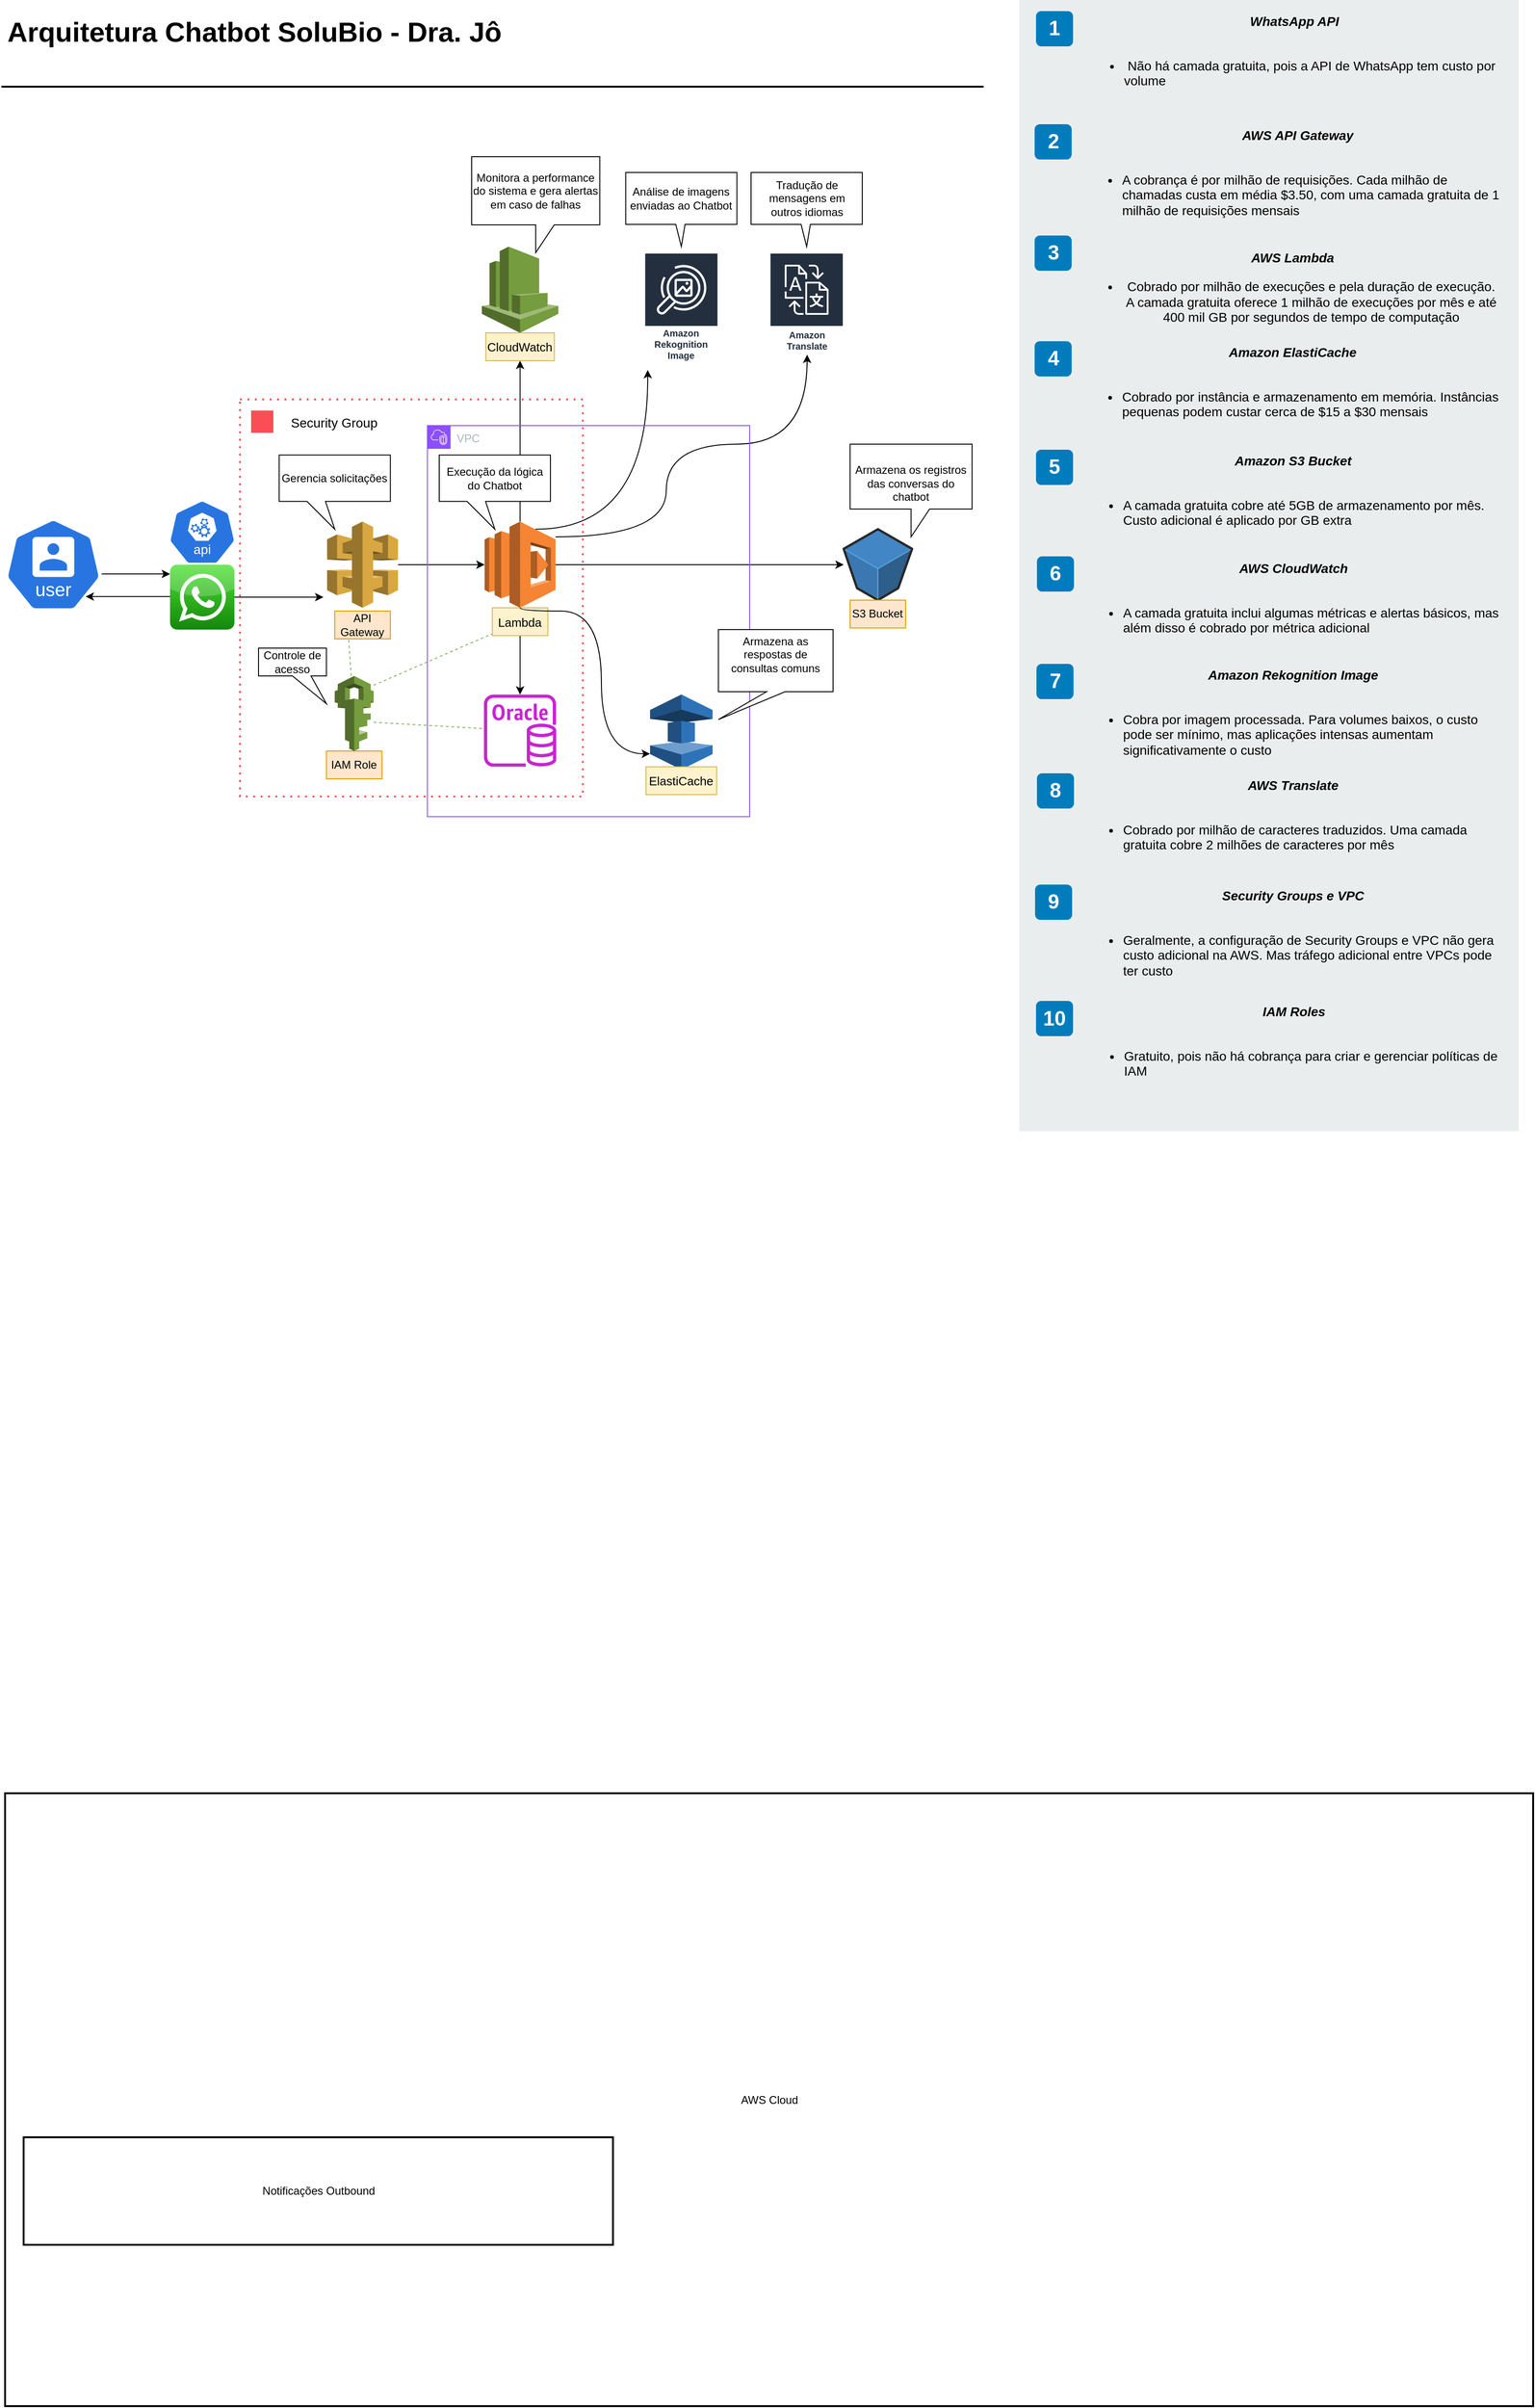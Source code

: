 <mxfile version="24.8.4">
  <diagram id="Ht1M8jgEwFfnCIfOTk4-" name="Page-1">
    <mxGraphModel dx="1953" dy="1013" grid="1" gridSize="10" guides="1" tooltips="1" connect="1" arrows="1" fold="1" page="1" pageScale="1" pageWidth="1169" pageHeight="827" math="0" shadow="0">
      <root>
        <mxCell id="0" />
        <mxCell id="1" parent="0" />
        <mxCell id="-QjtrjUzRDEMRZ5MF8oH-47" value="Arquitetura Chatbot SoluBio - Dra. Jô&lt;div&gt;&lt;br&gt;&lt;/div&gt;" style="text;html=1;resizable=0;points=[];autosize=1;align=left;verticalAlign=top;spacingTop=-4;fontSize=30;fontStyle=1" parent="1" vertex="1">
          <mxGeometry x="56.5" y="64.5" width="520" height="80" as="geometry" />
        </mxCell>
        <mxCell id="SCVMTBWpLvtzJIhz15lM-1" value="" style="line;strokeWidth=2;html=1;fontSize=14;" parent="1" vertex="1">
          <mxGeometry x="52.5" y="139.5" width="1060" height="10" as="geometry" />
        </mxCell>
        <mxCell id="KcYLGZ2GjR2jxuOkW4ey-61" value="AWS Cloud" style="whiteSpace=wrap;strokeWidth=2;" parent="1" vertex="1">
          <mxGeometry x="56.5" y="1985" width="1649" height="661" as="geometry" />
        </mxCell>
        <mxCell id="KcYLGZ2GjR2jxuOkW4ey-62" value="Notificações Outbound" style="whiteSpace=wrap;strokeWidth=2;" parent="1" vertex="1">
          <mxGeometry x="76.5" y="2356" width="636" height="116" as="geometry" />
        </mxCell>
        <mxCell id="KcYLGZ2GjR2jxuOkW4ey-163" value="" style="edgeStyle=orthogonalEdgeStyle;rounded=0;orthogonalLoop=1;jettySize=auto;html=1;" parent="1" source="KcYLGZ2GjR2jxuOkW4ey-156" target="KcYLGZ2GjR2jxuOkW4ey-159" edge="1">
          <mxGeometry relative="1" as="geometry">
            <Array as="points">
              <mxPoint x="204" y="670" />
              <mxPoint x="204" y="670" />
            </Array>
          </mxGeometry>
        </mxCell>
        <mxCell id="KcYLGZ2GjR2jxuOkW4ey-156" value="" style="aspect=fixed;sketch=0;html=1;dashed=0;whitespace=wrap;verticalLabelPosition=bottom;verticalAlign=top;fillColor=#2875E2;strokeColor=#ffffff;points=[[0.005,0.63,0],[0.1,0.2,0],[0.9,0.2,0],[0.5,0,0],[0.995,0.63,0],[0.72,0.99,0],[0.5,1,0],[0.28,0.99,0]];shape=mxgraph.kubernetes.icon2;kubernetesLabel=1;prIcon=user" parent="1" vertex="1">
          <mxGeometry x="56.5" y="610" width="104.17" height="100" as="geometry" />
        </mxCell>
        <mxCell id="KcYLGZ2GjR2jxuOkW4ey-157" value="" style="aspect=fixed;sketch=0;html=1;dashed=0;whitespace=wrap;verticalLabelPosition=bottom;verticalAlign=top;fillColor=#2875E2;strokeColor=#ffffff;points=[[0.005,0.63,0],[0.1,0.2,0],[0.9,0.2,0],[0.5,0,0],[0.995,0.63,0],[0.72,0.99,0],[0.5,1,0],[0.28,0.99,0]];shape=mxgraph.kubernetes.icon2;kubernetesLabel=1;prIcon=api" parent="1" vertex="1">
          <mxGeometry x="232.8" y="590" width="72.92" height="70" as="geometry" />
        </mxCell>
        <mxCell id="KcYLGZ2GjR2jxuOkW4ey-177" value="" style="edgeStyle=orthogonalEdgeStyle;rounded=0;orthogonalLoop=1;jettySize=auto;html=1;entryX=0.834;entryY=0.844;entryDx=0;entryDy=0;entryPerimeter=0;" parent="1" source="KcYLGZ2GjR2jxuOkW4ey-159" target="KcYLGZ2GjR2jxuOkW4ey-156" edge="1">
          <mxGeometry relative="1" as="geometry">
            <Array as="points">
              <mxPoint x="144" y="695" />
            </Array>
          </mxGeometry>
        </mxCell>
        <mxCell id="KcYLGZ2GjR2jxuOkW4ey-197" style="edgeStyle=orthogonalEdgeStyle;rounded=0;orthogonalLoop=1;jettySize=auto;html=1;" parent="1" source="KcYLGZ2GjR2jxuOkW4ey-159" edge="1">
          <mxGeometry relative="1" as="geometry">
            <mxPoint x="400" y="695" as="targetPoint" />
          </mxGeometry>
        </mxCell>
        <mxCell id="KcYLGZ2GjR2jxuOkW4ey-159" value="" style="dashed=0;outlineConnect=0;html=1;align=center;labelPosition=center;verticalLabelPosition=bottom;verticalAlign=top;shape=mxgraph.webicons.whatsapp;fillColor=#4FE238;gradientColor=#138709" parent="1" vertex="1">
          <mxGeometry x="234.52" y="660" width="69.48" height="70" as="geometry" />
        </mxCell>
        <mxCell id="KcYLGZ2GjR2jxuOkW4ey-168" value="" style="edgeStyle=orthogonalEdgeStyle;rounded=0;orthogonalLoop=1;jettySize=auto;html=1;" parent="1" source="KcYLGZ2GjR2jxuOkW4ey-165" target="KcYLGZ2GjR2jxuOkW4ey-167" edge="1">
          <mxGeometry relative="1" as="geometry" />
        </mxCell>
        <mxCell id="KcYLGZ2GjR2jxuOkW4ey-165" value="" style="outlineConnect=0;dashed=0;verticalLabelPosition=bottom;verticalAlign=top;align=center;html=1;shape=mxgraph.aws3.api_gateway;fillColor=#D9A741;gradientColor=none;" parent="1" vertex="1">
          <mxGeometry x="404" y="613.5" width="76.5" height="93" as="geometry" />
        </mxCell>
        <mxCell id="KcYLGZ2GjR2jxuOkW4ey-204" style="edgeStyle=orthogonalEdgeStyle;rounded=0;orthogonalLoop=1;jettySize=auto;html=1;entryX=0.5;entryY=1;entryDx=0;entryDy=0;" parent="1" source="KcYLGZ2GjR2jxuOkW4ey-167" target="KcYLGZ2GjR2jxuOkW4ey-201" edge="1">
          <mxGeometry relative="1" as="geometry" />
        </mxCell>
        <mxCell id="KcYLGZ2GjR2jxuOkW4ey-205" value="" style="edgeStyle=orthogonalEdgeStyle;rounded=0;orthogonalLoop=1;jettySize=auto;html=1;" parent="1" source="KcYLGZ2GjR2jxuOkW4ey-167" target="KcYLGZ2GjR2jxuOkW4ey-188" edge="1">
          <mxGeometry relative="1" as="geometry" />
        </mxCell>
        <mxCell id="KcYLGZ2GjR2jxuOkW4ey-206" style="edgeStyle=orthogonalEdgeStyle;rounded=0;orthogonalLoop=1;jettySize=auto;html=1;curved=1;" parent="1" edge="1">
          <mxGeometry relative="1" as="geometry">
            <mxPoint x="628.75" y="621.75" as="sourcePoint" />
            <mxPoint x="750" y="450" as="targetPoint" />
          </mxGeometry>
        </mxCell>
        <mxCell id="KcYLGZ2GjR2jxuOkW4ey-207" style="edgeStyle=orthogonalEdgeStyle;rounded=0;orthogonalLoop=1;jettySize=auto;html=1;curved=1;" parent="1" source="KcYLGZ2GjR2jxuOkW4ey-167" target="KcYLGZ2GjR2jxuOkW4ey-195" edge="1">
          <mxGeometry relative="1" as="geometry">
            <mxPoint x="660" y="650" as="sourcePoint" />
            <Array as="points">
              <mxPoint x="770" y="630" />
              <mxPoint x="770" y="530" />
              <mxPoint x="922" y="530" />
            </Array>
          </mxGeometry>
        </mxCell>
        <UserObject label="" id="KcYLGZ2GjR2jxuOkW4ey-167">
          <mxCell style="outlineConnect=0;dashed=0;verticalLabelPosition=bottom;verticalAlign=top;align=center;html=1;shape=mxgraph.aws3.lambda;fillColor=#F58534;gradientColor=none;" parent="1" vertex="1">
            <mxGeometry x="574" y="613.5" width="76.5" height="93" as="geometry" />
          </mxCell>
        </UserObject>
        <mxCell id="KcYLGZ2GjR2jxuOkW4ey-171" value="API Gateway" style="text;html=1;align=center;verticalAlign=middle;whiteSpace=wrap;rounded=0;fillColor=#ffe6cc;strokeColor=#d79b00;" parent="1" vertex="1">
          <mxGeometry x="412.26" y="710" width="60" height="30" as="geometry" />
        </mxCell>
        <mxCell id="KcYLGZ2GjR2jxuOkW4ey-198" value="" style="edgeStyle=orthogonalEdgeStyle;rounded=0;orthogonalLoop=1;jettySize=auto;html=1;" parent="1" source="KcYLGZ2GjR2jxuOkW4ey-172" target="KcYLGZ2GjR2jxuOkW4ey-174" edge="1">
          <mxGeometry relative="1" as="geometry" />
        </mxCell>
        <mxCell id="KcYLGZ2GjR2jxuOkW4ey-172" value="&lt;font style=&quot;font-size: 13px;&quot;&gt;Lambda&lt;/font&gt;" style="text;html=1;align=center;verticalAlign=middle;whiteSpace=wrap;rounded=0;fillColor=#fff2cc;strokeColor=#d6b656;" parent="1" vertex="1">
          <mxGeometry x="582.26" y="706.5" width="60" height="30" as="geometry" />
        </mxCell>
        <mxCell id="KcYLGZ2GjR2jxuOkW4ey-174" value="" style="sketch=0;outlineConnect=0;fontColor=#232F3E;gradientColor=none;fillColor=#C925D1;strokeColor=none;dashed=0;verticalLabelPosition=bottom;verticalAlign=top;align=center;html=1;fontSize=12;fontStyle=0;aspect=fixed;pointerEvents=1;shape=mxgraph.aws4.rds_oracle_instance;" parent="1" vertex="1">
          <mxGeometry x="573.26" y="800" width="78" height="78" as="geometry" />
        </mxCell>
        <mxCell id="KcYLGZ2GjR2jxuOkW4ey-184" value="" style="outlineConnect=0;dashed=0;verticalLabelPosition=bottom;verticalAlign=top;align=center;html=1;shape=mxgraph.aws3.elasticache;fillColor=#2E73B8;gradientColor=none;" parent="1" vertex="1">
          <mxGeometry x="752.51" y="800" width="67.5" height="81" as="geometry" />
        </mxCell>
        <mxCell id="KcYLGZ2GjR2jxuOkW4ey-186" value="&lt;font style=&quot;font-size: 13px;&quot;&gt;ElastiCache&lt;/font&gt;" style="text;html=1;align=center;verticalAlign=middle;whiteSpace=wrap;rounded=0;fillColor=#fff2cc;strokeColor=#d6b656;" parent="1" vertex="1">
          <mxGeometry x="748.13" y="878" width="76.25" height="30" as="geometry" />
        </mxCell>
        <mxCell id="KcYLGZ2GjR2jxuOkW4ey-188" value="" style="verticalLabelPosition=bottom;html=1;verticalAlign=top;strokeWidth=1;align=center;outlineConnect=0;dashed=0;outlineConnect=0;shape=mxgraph.aws3d.s3Bucket;fillColor=#4286c5;strokeColor=#57A2D8;aspect=fixed;" parent="1" vertex="1">
          <mxGeometry x="961.5" y="621.75" width="73.74" height="76.5" as="geometry" />
        </mxCell>
        <mxCell id="KcYLGZ2GjR2jxuOkW4ey-189" value="S3 Bucket" style="text;html=1;align=center;verticalAlign=middle;whiteSpace=wrap;rounded=0;fillColor=#ffe6cc;strokeColor=#d79b00;" parent="1" vertex="1">
          <mxGeometry x="968.37" y="698.25" width="60" height="30" as="geometry" />
        </mxCell>
        <mxCell id="KcYLGZ2GjR2jxuOkW4ey-191" value="" style="outlineConnect=0;dashed=0;verticalLabelPosition=bottom;verticalAlign=top;align=center;html=1;shape=mxgraph.aws3.cloudwatch;fillColor=#759C3E;gradientColor=none;" parent="1" vertex="1">
          <mxGeometry x="571" y="317" width="82.5" height="93" as="geometry" />
        </mxCell>
        <mxCell id="KcYLGZ2GjR2jxuOkW4ey-193" value="&lt;div style=&quot;&quot;&gt;Monitora a performance do sistema e gera alertas em caso de falhas&lt;/div&gt;" style="shape=callout;whiteSpace=wrap;html=1;perimeter=calloutPerimeter;align=center;" parent="1" vertex="1">
          <mxGeometry x="560" y="220" width="138.25" height="103.5" as="geometry" />
        </mxCell>
        <mxCell id="KcYLGZ2GjR2jxuOkW4ey-194" value="Amazon Rekognition Image" style="sketch=0;outlineConnect=0;fontColor=#232F3E;gradientColor=none;strokeColor=#ffffff;fillColor=#232F3E;dashed=0;verticalLabelPosition=middle;verticalAlign=bottom;align=center;html=1;whiteSpace=wrap;fontSize=10;fontStyle=1;spacing=3;shape=mxgraph.aws4.productIcon;prIcon=mxgraph.aws4.rekognition_image;" parent="1" vertex="1">
          <mxGeometry x="746.26" y="323.5" width="80" height="120" as="geometry" />
        </mxCell>
        <mxCell id="KcYLGZ2GjR2jxuOkW4ey-195" value="Amazon Translate" style="sketch=0;outlineConnect=0;fontColor=#232F3E;gradientColor=none;strokeColor=#ffffff;fillColor=#232F3E;dashed=0;verticalLabelPosition=middle;verticalAlign=bottom;align=center;html=1;whiteSpace=wrap;fontSize=10;fontStyle=1;spacing=3;shape=mxgraph.aws4.productIcon;prIcon=mxgraph.aws4.translate;" parent="1" vertex="1">
          <mxGeometry x="881.5" y="323.5" width="80" height="110" as="geometry" />
        </mxCell>
        <mxCell id="KcYLGZ2GjR2jxuOkW4ey-200" style="edgeStyle=orthogonalEdgeStyle;rounded=0;orthogonalLoop=1;jettySize=auto;html=1;entryX=0;entryY=0.79;entryDx=0;entryDy=0;entryPerimeter=0;curved=1;" parent="1" source="KcYLGZ2GjR2jxuOkW4ey-167" target="KcYLGZ2GjR2jxuOkW4ey-184" edge="1">
          <mxGeometry relative="1" as="geometry">
            <Array as="points">
              <mxPoint x="612" y="710" />
              <mxPoint x="700" y="710" />
              <mxPoint x="700" y="864" />
            </Array>
          </mxGeometry>
        </mxCell>
        <mxCell id="KcYLGZ2GjR2jxuOkW4ey-201" value="&lt;font style=&quot;font-size: 13px;&quot;&gt;CloudWatch&lt;/font&gt;" style="text;html=1;align=center;verticalAlign=middle;whiteSpace=wrap;rounded=0;fillColor=#fff2cc;strokeColor=#d6b656;" parent="1" vertex="1">
          <mxGeometry x="575.25" y="410" width="74" height="30" as="geometry" />
        </mxCell>
        <mxCell id="KcYLGZ2GjR2jxuOkW4ey-208" value="Gerencia solicitações" style="shape=callout;whiteSpace=wrap;html=1;perimeter=calloutPerimeter;size=30;position=0.25;" parent="1" vertex="1">
          <mxGeometry x="352.26" y="541.75" width="120" height="80" as="geometry" />
        </mxCell>
        <mxCell id="KcYLGZ2GjR2jxuOkW4ey-209" value="Execução da lógica do Chatbot" style="shape=callout;whiteSpace=wrap;html=1;perimeter=calloutPerimeter;size=30;position=0.25;" parent="1" vertex="1">
          <mxGeometry x="525" y="541.75" width="120" height="80" as="geometry" />
        </mxCell>
        <mxCell id="KcYLGZ2GjR2jxuOkW4ey-211" value="Análise de imagens enviadas ao Chatbot" style="shape=callout;whiteSpace=wrap;html=1;perimeter=calloutPerimeter;size=24;position=0.45;base=10;" parent="1" vertex="1">
          <mxGeometry x="726.26" y="237" width="120" height="80" as="geometry" />
        </mxCell>
        <mxCell id="KcYLGZ2GjR2jxuOkW4ey-212" value="Tradução de mensagens em outros idiomas" style="shape=callout;whiteSpace=wrap;html=1;perimeter=calloutPerimeter;size=24;position=0.45;base=10;" parent="1" vertex="1">
          <mxGeometry x="861.5" y="237" width="120" height="80" as="geometry" />
        </mxCell>
        <mxCell id="KcYLGZ2GjR2jxuOkW4ey-221" value="" style="endArrow=none;dashed=1;html=1;rounded=0;fillColor=#d5e8d4;strokeColor=#82b366;" parent="1" target="KcYLGZ2GjR2jxuOkW4ey-174" edge="1">
          <mxGeometry width="50" height="50" relative="1" as="geometry">
            <mxPoint x="454.26" y="830" as="sourcePoint" />
            <mxPoint x="504.26" y="780" as="targetPoint" />
          </mxGeometry>
        </mxCell>
        <mxCell id="KcYLGZ2GjR2jxuOkW4ey-220" value="" style="endArrow=none;dashed=1;html=1;rounded=0;entryX=0.25;entryY=1;entryDx=0;entryDy=0;fillColor=#d5e8d4;strokeColor=#82b366;" parent="1" target="KcYLGZ2GjR2jxuOkW4ey-171" edge="1">
          <mxGeometry width="50" height="50" relative="1" as="geometry">
            <mxPoint x="430" y="780" as="sourcePoint" />
            <mxPoint x="480" y="730" as="targetPoint" />
          </mxGeometry>
        </mxCell>
        <mxCell id="KcYLGZ2GjR2jxuOkW4ey-219" value="" style="endArrow=none;dashed=1;html=1;rounded=0;curved=1;fillColor=#d5e8d4;strokeColor=#82b366;" parent="1" target="KcYLGZ2GjR2jxuOkW4ey-172" edge="1">
          <mxGeometry width="50" height="50" relative="1" as="geometry">
            <mxPoint x="454.26" y="790" as="sourcePoint" />
            <mxPoint x="504.26" y="740" as="targetPoint" />
          </mxGeometry>
        </mxCell>
        <mxCell id="KcYLGZ2GjR2jxuOkW4ey-223" value="Controle de acesso" style="shape=callout;whiteSpace=wrap;html=1;perimeter=calloutPerimeter;position2=1;" parent="1" vertex="1">
          <mxGeometry x="330" y="750" width="73.26" height="60" as="geometry" />
        </mxCell>
        <mxCell id="KcYLGZ2GjR2jxuOkW4ey-222" value="IAM Role" style="text;html=1;align=center;verticalAlign=middle;whiteSpace=wrap;rounded=0;fillColor=#ffe6cc;strokeColor=#d79b00;" parent="1" vertex="1">
          <mxGeometry x="403.26" y="861" width="60" height="30" as="geometry" />
        </mxCell>
        <mxCell id="KcYLGZ2GjR2jxuOkW4ey-214" value="" style="outlineConnect=0;dashed=0;verticalLabelPosition=bottom;verticalAlign=top;align=center;html=1;shape=mxgraph.aws3.iam;fillColor=#759C3E;gradientColor=none;" parent="1" vertex="1">
          <mxGeometry x="412.26" y="780" width="42" height="81" as="geometry" />
        </mxCell>
        <mxCell id="KcYLGZ2GjR2jxuOkW4ey-227" value="" style="container=0;collapsible=0;expand=0;recursiveResize=0;html=1;whiteSpace=wrap;image=;strokeColor=#FA4D56;fillColor=none;dashed=1;dashPattern=1 3;strokeWidth=2" parent="1" vertex="1">
          <mxGeometry x="310" y="481.75" width="370" height="428.25" as="geometry" />
        </mxCell>
        <mxCell id="KcYLGZ2GjR2jxuOkW4ey-228" value="Security Group" style="shape=rect;fillColor=none;aspect=fixed;resizable=0;labelPosition=right;verticalLabelPosition=middle;align=left;verticalAlign=middle;strokeColor=none;part=1;spacingLeft=5;fontSize=14;" parent="KcYLGZ2GjR2jxuOkW4ey-227" vertex="1">
          <mxGeometry width="48" height="48" relative="1" as="geometry" />
        </mxCell>
        <mxCell id="KcYLGZ2GjR2jxuOkW4ey-229" value="" style="fillColor=#FA4D56;shape=mxgraph.ibm_cloud.group--security;strokeColor=none;dashed=0;outlineConnect=0;html=1;labelPosition=center;verticalLabelPosition=bottom;verticalAlign=top;part=1;movable=0;resizable=0;rotatable=0;" parent="KcYLGZ2GjR2jxuOkW4ey-228" vertex="1">
          <mxGeometry width="24" height="24" relative="1" as="geometry">
            <mxPoint x="12" y="12" as="offset" />
          </mxGeometry>
        </mxCell>
        <mxCell id="KcYLGZ2GjR2jxuOkW4ey-230" value="VPC" style="points=[[0,0],[0.25,0],[0.5,0],[0.75,0],[1,0],[1,0.25],[1,0.5],[1,0.75],[1,1],[0.75,1],[0.5,1],[0.25,1],[0,1],[0,0.75],[0,0.5],[0,0.25]];outlineConnect=0;gradientColor=none;html=1;whiteSpace=wrap;fontSize=12;fontStyle=0;container=1;pointerEvents=0;collapsible=0;recursiveResize=0;shape=mxgraph.aws4.group;grIcon=mxgraph.aws4.group_vpc2;strokeColor=#8C4FFF;fillColor=none;verticalAlign=top;align=left;spacingLeft=30;fontColor=#AAB7B8;dashed=0;" parent="KcYLGZ2GjR2jxuOkW4ey-227" vertex="1">
          <mxGeometry x="202.26" y="28.25" width="347.74" height="421.75" as="geometry" />
        </mxCell>
        <mxCell id="7cEguz03V8O8mZ5PGwXp-1" value="&#xa; Armazena as respostas de consultas comuns&#xa;&#xa;" style="shape=callout;whiteSpace=wrap;html=1;perimeter=calloutPerimeter;size=30;position=0.42;position2=0;verticalAlign=middle;" vertex="1" parent="1">
          <mxGeometry x="826.26" y="730" width="123.74" height="97" as="geometry" />
        </mxCell>
        <mxCell id="7cEguz03V8O8mZ5PGwXp-2" value="&lt;br&gt;Armazena os registros das conversas do chatbot" style="shape=callout;whiteSpace=wrap;html=1;perimeter=calloutPerimeter;align=center;verticalAlign=middle;" vertex="1" parent="1">
          <mxGeometry x="968.37" y="530" width="131.63" height="100" as="geometry" />
        </mxCell>
        <mxCell id="7cEguz03V8O8mZ5PGwXp-8" value="" style="rounded=0;whiteSpace=wrap;html=1;fillColor=#EAEDED;fontSize=22;fontColor=#FFFFFF;strokeColor=none;labelBackgroundColor=none;" vertex="1" parent="1">
          <mxGeometry x="1151" y="51" width="539" height="1220" as="geometry" />
        </mxCell>
        <mxCell id="7cEguz03V8O8mZ5PGwXp-9" value="1" style="rounded=1;whiteSpace=wrap;html=1;fillColor=#007CBD;strokeColor=none;fontColor=#FFFFFF;fontStyle=1;fontSize=22;labelBackgroundColor=none;" vertex="1" parent="1">
          <mxGeometry x="1169" y="63" width="40" height="38" as="geometry" />
        </mxCell>
        <mxCell id="7cEguz03V8O8mZ5PGwXp-10" value="2" style="rounded=1;whiteSpace=wrap;html=1;fillColor=#007CBD;strokeColor=none;fontColor=#FFFFFF;fontStyle=1;fontSize=22;labelBackgroundColor=none;" vertex="1" parent="1">
          <mxGeometry x="1167.5" y="185" width="40" height="38" as="geometry" />
        </mxCell>
        <mxCell id="7cEguz03V8O8mZ5PGwXp-11" value="3" style="rounded=1;whiteSpace=wrap;html=1;fillColor=#007CBD;strokeColor=none;fontColor=#FFFFFF;fontStyle=1;fontSize=22;labelBackgroundColor=none;" vertex="1" parent="1">
          <mxGeometry x="1167.5" y="305" width="40" height="38" as="geometry" />
        </mxCell>
        <mxCell id="7cEguz03V8O8mZ5PGwXp-12" value="4" style="rounded=1;whiteSpace=wrap;html=1;fillColor=#007CBD;strokeColor=none;fontColor=#FFFFFF;fontStyle=1;fontSize=22;labelBackgroundColor=none;" vertex="1" parent="1">
          <mxGeometry x="1167.5" y="419" width="40" height="38" as="geometry" />
        </mxCell>
        <mxCell id="7cEguz03V8O8mZ5PGwXp-13" value="5" style="rounded=1;whiteSpace=wrap;html=1;fillColor=#007CBD;strokeColor=none;fontColor=#FFFFFF;fontStyle=1;fontSize=22;labelBackgroundColor=none;" vertex="1" parent="1">
          <mxGeometry x="1169" y="536" width="40" height="38" as="geometry" />
        </mxCell>
        <mxCell id="7cEguz03V8O8mZ5PGwXp-14" value="6" style="rounded=1;whiteSpace=wrap;html=1;fillColor=#007CBD;strokeColor=none;fontColor=#FFFFFF;fontStyle=1;fontSize=22;labelBackgroundColor=none;" vertex="1" parent="1">
          <mxGeometry x="1170" y="651" width="40" height="38" as="geometry" />
        </mxCell>
        <mxCell id="7cEguz03V8O8mZ5PGwXp-15" value="7" style="rounded=1;whiteSpace=wrap;html=1;fillColor=#007CBD;strokeColor=none;fontColor=#FFFFFF;fontStyle=1;fontSize=22;labelBackgroundColor=none;" vertex="1" parent="1">
          <mxGeometry x="1169.5" y="767" width="40" height="38" as="geometry" />
        </mxCell>
        <mxCell id="7cEguz03V8O8mZ5PGwXp-16" value="8" style="rounded=1;whiteSpace=wrap;html=1;fillColor=#007CBD;strokeColor=none;fontColor=#FFFFFF;fontStyle=1;fontSize=22;labelBackgroundColor=none;" vertex="1" parent="1">
          <mxGeometry x="1170" y="885" width="40" height="38" as="geometry" />
        </mxCell>
        <mxCell id="7cEguz03V8O8mZ5PGwXp-17" value="9" style="rounded=1;whiteSpace=wrap;html=1;fillColor=#007CBD;strokeColor=none;fontColor=#FFFFFF;fontStyle=1;fontSize=22;labelBackgroundColor=none;" vertex="1" parent="1">
          <mxGeometry x="1168" y="1005" width="40" height="38" as="geometry" />
        </mxCell>
        <mxCell id="7cEguz03V8O8mZ5PGwXp-19" value="&lt;div style=&quot;text-align: center;&quot;&gt;&lt;b style=&quot;background-color: initial;&quot;&gt;&lt;i&gt;AWS API Gateway&lt;/i&gt;&lt;/b&gt;&lt;/div&gt;&lt;div style=&quot;text-align: center;&quot;&gt;&lt;br&gt;&lt;/div&gt;&lt;div&gt;&lt;ul&gt;&lt;li&gt;&lt;span style=&quot;background-color: initial;&quot;&gt;A cobrança é por milhão de requisições. Cada milhão de chamadas custa em média $3.50, com uma camada gratuita de 1 milhão de requisições mensais&lt;/span&gt;&lt;/li&gt;&lt;/ul&gt;&lt;/div&gt;" style="text;html=1;align=left;verticalAlign=top;spacingTop=-4;fontSize=14;labelBackgroundColor=none;whiteSpace=wrap;" vertex="1" parent="1">
          <mxGeometry x="1219.5" y="185.5" width="460.5" height="115" as="geometry" />
        </mxCell>
        <mxCell id="7cEguz03V8O8mZ5PGwXp-20" value="&lt;p style=&quot;text-align: center;&quot;&gt;&lt;strong&gt;&lt;i&gt;AWS Lambda&lt;/i&gt;&lt;/strong&gt;&lt;/p&gt;&lt;p&gt;&lt;/p&gt;&lt;ul&gt;&lt;li style=&quot;text-align: center;&quot;&gt;Cobrado por milhão de execuções e pela duração de execução. A camada gratuita oferece 1 milhão de execuções por mês e até 400 mil GB por segundos de tempo de computação&lt;/li&gt;&lt;/ul&gt;&lt;p&gt;&lt;/p&gt;&lt;p&gt;&lt;strong&gt;&lt;br&gt;&lt;/strong&gt;&lt;/p&gt;" style="text;html=1;align=left;verticalAlign=top;spacingTop=-4;fontSize=14;labelBackgroundColor=none;whiteSpace=wrap;" vertex="1" parent="1">
          <mxGeometry x="1219.5" y="303.5" width="450" height="117" as="geometry" />
        </mxCell>
        <mxCell id="7cEguz03V8O8mZ5PGwXp-21" value="&lt;div style=&quot;text-align: center;&quot;&gt;&lt;b style=&quot;background-color: initial;&quot;&gt;&lt;i&gt;Amazon ElastiCache&lt;/i&gt;&lt;/b&gt;&lt;/div&gt;&lt;div style=&quot;text-align: center;&quot;&gt;&lt;br&gt;&lt;/div&gt;&lt;div&gt;&lt;ul&gt;&lt;li&gt;Cobrado por instância e armazenamento em memória. Instâncias pequenas podem custar cerca de $15 a $30 mensais&lt;/li&gt;&lt;/ul&gt;&lt;/div&gt;" style="text;html=1;align=left;verticalAlign=top;spacingTop=-4;fontSize=14;labelBackgroundColor=none;whiteSpace=wrap;" vertex="1" parent="1">
          <mxGeometry x="1219.5" y="419.5" width="450" height="121" as="geometry" />
        </mxCell>
        <mxCell id="7cEguz03V8O8mZ5PGwXp-22" value="&lt;div style=&quot;text-align: center;&quot;&gt;&lt;i style=&quot;background-color: initial;&quot;&gt;&lt;b&gt;Amazon S3 Bucket&lt;/b&gt;&lt;/i&gt;&lt;/div&gt;&lt;div style=&quot;text-align: center;&quot;&gt;&lt;br&gt;&lt;/div&gt;&lt;div&gt;&lt;ul&gt;&lt;li&gt;A camada gratuita cobre até 5GB de armazenamento por mês. Custo adicional é aplicado por GB extra&lt;/li&gt;&lt;/ul&gt;&lt;/div&gt;" style="text;html=1;align=left;verticalAlign=top;spacingTop=-4;fontSize=14;labelBackgroundColor=none;whiteSpace=wrap;" vertex="1" parent="1">
          <mxGeometry x="1220.5" y="536.5" width="449" height="114" as="geometry" />
        </mxCell>
        <mxCell id="7cEguz03V8O8mZ5PGwXp-23" value="&lt;div style=&quot;text-align: center;&quot;&gt;&lt;b style=&quot;background-color: initial;&quot;&gt;&lt;i&gt;AWS CloudWatch&lt;/i&gt;&lt;/b&gt;&lt;/div&gt;&lt;div style=&quot;text-align: center;&quot;&gt;&lt;br&gt;&lt;/div&gt;&lt;div&gt;&lt;ul&gt;&lt;li&gt;A camada gratuita inclui algumas métricas e alertas básicos, mas além disso é cobrado por métrica adicional&lt;/li&gt;&lt;/ul&gt;&lt;/div&gt;" style="text;html=1;align=left;verticalAlign=top;spacingTop=-4;fontSize=14;labelBackgroundColor=none;whiteSpace=wrap;" vertex="1" parent="1">
          <mxGeometry x="1220.5" y="652.5" width="450" height="118" as="geometry" />
        </mxCell>
        <mxCell id="7cEguz03V8O8mZ5PGwXp-24" value="&lt;div style=&quot;text-align: center;&quot;&gt;&lt;b style=&quot;background-color: initial;&quot;&gt;&lt;i&gt;Amazon Rekognition Image&lt;/i&gt;&lt;/b&gt;&lt;/div&gt;&lt;div style=&quot;text-align: center;&quot;&gt;&lt;br&gt;&lt;/div&gt;&lt;div&gt;&lt;ul&gt;&lt;li&gt;Cobra por imagem processada. Para volumes baixos, o custo pode ser mínimo, mas aplicações intensas aumentam significativamente o custo&lt;/li&gt;&lt;/ul&gt;&lt;/div&gt;" style="text;html=1;align=left;verticalAlign=top;spacingTop=-4;fontSize=14;labelBackgroundColor=none;whiteSpace=wrap;" vertex="1" parent="1">
          <mxGeometry x="1220.5" y="767.5" width="449" height="113" as="geometry" />
        </mxCell>
        <mxCell id="7cEguz03V8O8mZ5PGwXp-25" value="&lt;div style=&quot;text-align: center;&quot;&gt;&lt;b style=&quot;background-color: initial;&quot;&gt;&lt;i&gt;AWS Translate&lt;/i&gt;&lt;/b&gt;&lt;/div&gt;&lt;div style=&quot;text-align: center;&quot;&gt;&lt;br&gt;&lt;/div&gt;&lt;div&gt;&lt;ul&gt;&lt;li&gt;Cobrado por milhão de caracteres traduzidos. Uma camada gratuita cobre 2 milhões de caracteres por mês&lt;/li&gt;&lt;/ul&gt;&lt;/div&gt;" style="text;html=1;align=left;verticalAlign=top;spacingTop=-4;fontSize=14;labelBackgroundColor=none;whiteSpace=wrap;" vertex="1" parent="1">
          <mxGeometry x="1220.5" y="886.5" width="449" height="124" as="geometry" />
        </mxCell>
        <mxCell id="7cEguz03V8O8mZ5PGwXp-26" value="&lt;div style=&quot;text-align: center;&quot;&gt;&lt;b style=&quot;background-color: initial;&quot;&gt;&lt;i&gt;Security Groups e VPC&lt;/i&gt;&lt;/b&gt;&lt;/div&gt;&lt;div style=&quot;text-align: center;&quot;&gt;&lt;br&gt;&lt;/div&gt;&lt;div&gt;&lt;ul&gt;&lt;li&gt;Geralmente, a configuração de Security Groups e VPC não gera custo adicional na AWS. Mas tráfego adicional entre VPCs pode ter custo&lt;/li&gt;&lt;/ul&gt;&lt;/div&gt;" style="text;html=1;align=left;verticalAlign=top;spacingTop=-4;fontSize=14;labelBackgroundColor=none;whiteSpace=wrap;" vertex="1" parent="1">
          <mxGeometry x="1220.5" y="1005.5" width="449" height="115" as="geometry" />
        </mxCell>
        <mxCell id="7cEguz03V8O8mZ5PGwXp-27" value="10" style="rounded=1;whiteSpace=wrap;html=1;fillColor=#007CBD;strokeColor=none;fontColor=#FFFFFF;fontStyle=1;fontSize=22;labelBackgroundColor=none;" vertex="1" parent="1">
          <mxGeometry x="1169" y="1130.5" width="40" height="38" as="geometry" />
        </mxCell>
        <mxCell id="7cEguz03V8O8mZ5PGwXp-28" value="&lt;div style=&quot;text-align: center;&quot;&gt;&lt;i style=&quot;background-color: initial;&quot;&gt;&lt;b&gt;IAM Roles&lt;/b&gt;&lt;/i&gt;&lt;/div&gt;&lt;div style=&quot;text-align: center;&quot;&gt;&lt;br&gt;&lt;/div&gt;&lt;div&gt;&lt;ul&gt;&lt;li&gt;Gratuito, pois não há cobrança para criar e gerenciar políticas de IAM&lt;/li&gt;&lt;/ul&gt;&lt;/div&gt;" style="text;html=1;align=left;verticalAlign=top;spacingTop=-4;fontSize=14;labelBackgroundColor=none;whiteSpace=wrap;" vertex="1" parent="1">
          <mxGeometry x="1221.5" y="1131" width="449" height="115" as="geometry" />
        </mxCell>
        <mxCell id="7cEguz03V8O8mZ5PGwXp-29" value="&lt;div style=&quot;text-align: center;&quot;&gt;&lt;b style=&quot;background-color: initial;&quot;&gt;&lt;i&gt;WhatsApp API&lt;/i&gt;&lt;/b&gt;&lt;/div&gt;&lt;div style=&quot;text-align: center;&quot;&gt;&lt;br&gt;&lt;/div&gt;&lt;div&gt;&lt;ul&gt;&lt;li&gt;&amp;nbsp;Não há camada gratuita, pois a API de WhatsApp tem custo por volume&lt;/li&gt;&lt;/ul&gt;&lt;/div&gt;" style="text;html=1;align=left;verticalAlign=top;spacingTop=-4;fontSize=14;labelBackgroundColor=none;whiteSpace=wrap;" vertex="1" parent="1">
          <mxGeometry x="1221.5" y="63" width="450" height="115" as="geometry" />
        </mxCell>
      </root>
    </mxGraphModel>
  </diagram>
</mxfile>
